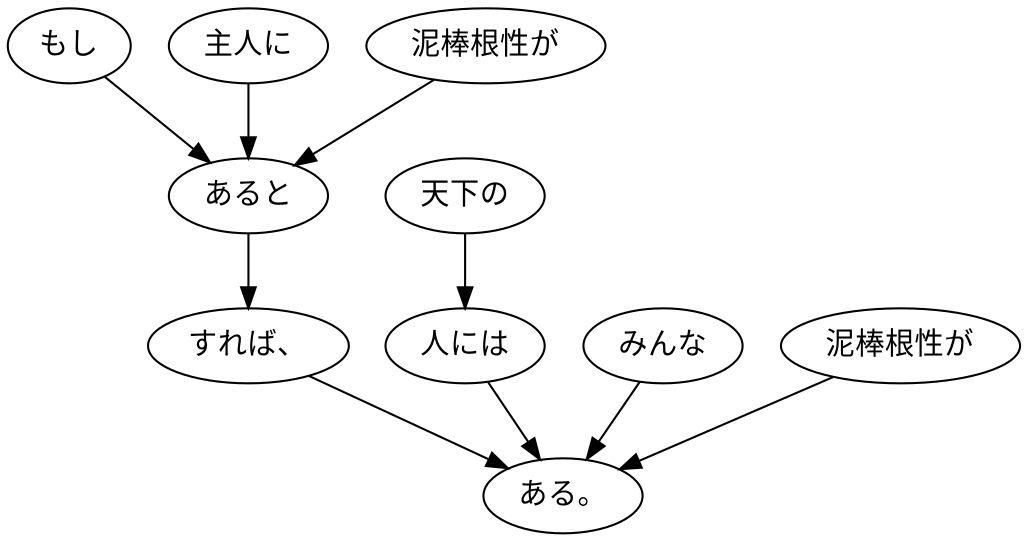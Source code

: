 digraph graph6592 {
	node0 [label="もし"];
	node1 [label="主人に"];
	node2 [label="泥棒根性が"];
	node3 [label="あると"];
	node4 [label="すれば、"];
	node5 [label="天下の"];
	node6 [label="人には"];
	node7 [label="みんな"];
	node8 [label="泥棒根性が"];
	node9 [label="ある。"];
	node0 -> node3;
	node1 -> node3;
	node2 -> node3;
	node3 -> node4;
	node4 -> node9;
	node5 -> node6;
	node6 -> node9;
	node7 -> node9;
	node8 -> node9;
}
